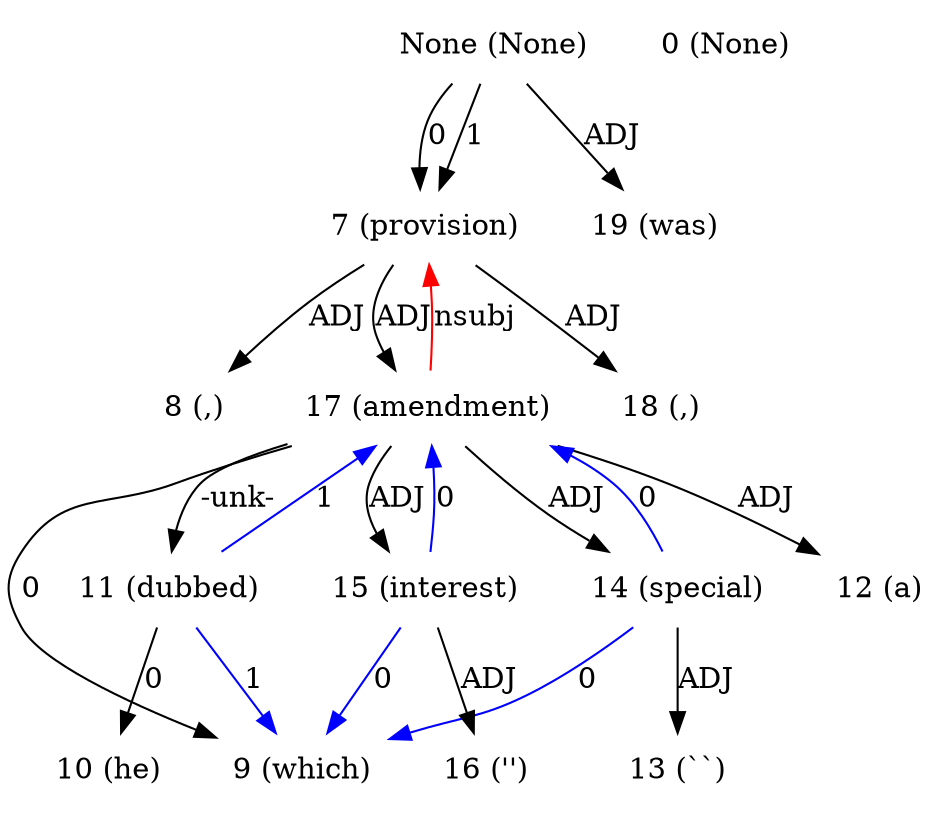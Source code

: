 digraph G{
edge [dir=forward]
node [shape=plaintext]

None [label="None (None)"]
None -> 7 [label="1"]
None [label="None (None)"]
None -> 7 [label="0"]
None -> 19 [label="ADJ"]
0 [label="0 (None)"]
7 [label="7 (provision)"]
7 -> 8 [label="ADJ"]
7 -> 17 [label="ADJ"]
7 -> 18 [label="ADJ"]
17 -> 7 [label="nsubj", color="red"]
8 [label="8 (,)"]
9 [label="9 (which)"]
10 [label="10 (he)"]
11 [label="11 (dubbed)"]
11 -> 9 [label="1", color="blue"]
11 -> 17 [label="1", color="blue"]
11 -> 10 [label="0"]
12 [label="12 (a)"]
13 [label="13 (``)"]
14 [label="14 (special)"]
14 -> 17 [label="0", color="blue"]
14 -> 9 [label="0", color="blue"]
14 -> 13 [label="ADJ"]
15 [label="15 (interest)"]
15 -> 9 [label="0", color="blue"]
15 -> 17 [label="0", color="blue"]
15 -> 16 [label="ADJ"]
16 [label="16 ('')"]
17 [label="17 (amendment)"]
17 -> 9 [label="0"]
17 -> 12 [label="ADJ"]
17 -> 14 [label="ADJ"]
17 -> 15 [label="ADJ"]
17 -> 11 [label="-unk-"]
18 [label="18 (,)"]
19 [label="19 (was)"]
}
